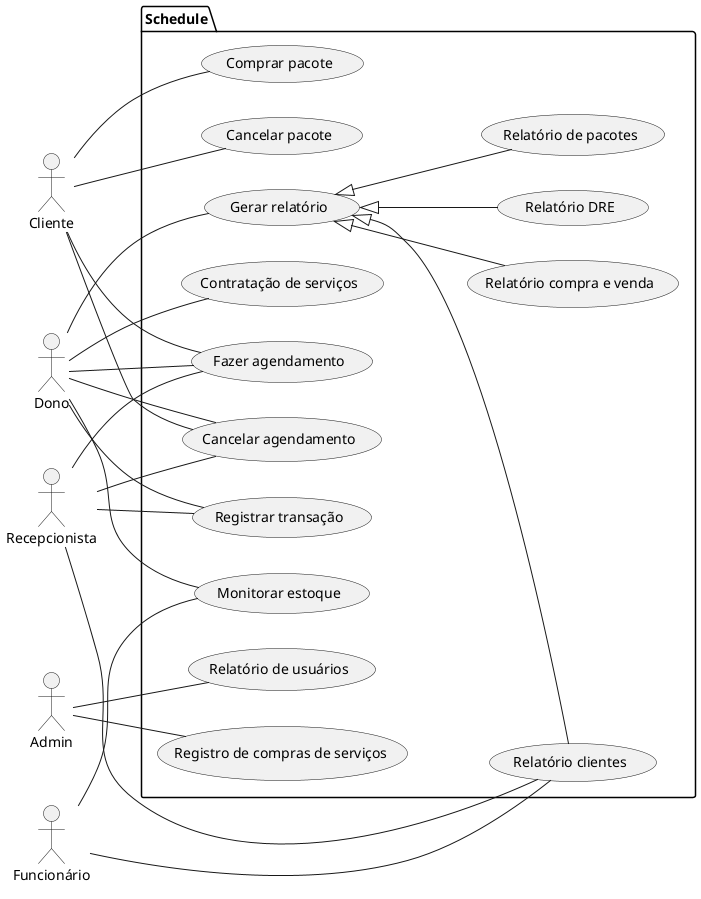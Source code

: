 @startuml
left to right direction
actor Cliente as C
actor Dono as D
actor Funcionário as F
actor Recepcionista as R
actor Admin as A
package Schedule{
  usecase "Fazer agendamento" as UC1
  usecase "Cancelar agendamento" as UC2
  usecase "Comprar pacote" as UC3
  usecase "Cancelar pacote" as UC4
  usecase "Monitorar estoque" as UC5
  usecase "Registrar transação" as UC6
  usecase "Gerar relatório" as UC7
  usecase "Relatório clientes" as UC8
  usecase "Relatório compra e venda" as UC9
  usecase "Relatório DRE" as UC10
  usecase "Relatório de pacotes" as UC11
  usecase "Registro de compras de serviços" as UC12
  usecase "Contratação de serviços" as UC13
  usecase "Relatório de usuários" as UC14
}
A -- UC12
A -- UC14
C -- UC3
C -- UC4
C -- UC1
C -- UC2
D -- UC1
D -- UC2
D -- UC5
D -- UC6
D -- UC13
D -- UC7
R -- UC1
R -- UC2
R -- UC6
R -- UC8
F -- UC5
F -- UC8

(UC7) <|-- (UC8)
(UC7) <|-- (UC9)
(UC7) <|-- (UC10)
(UC7) <|-- (UC11)
@enduml
